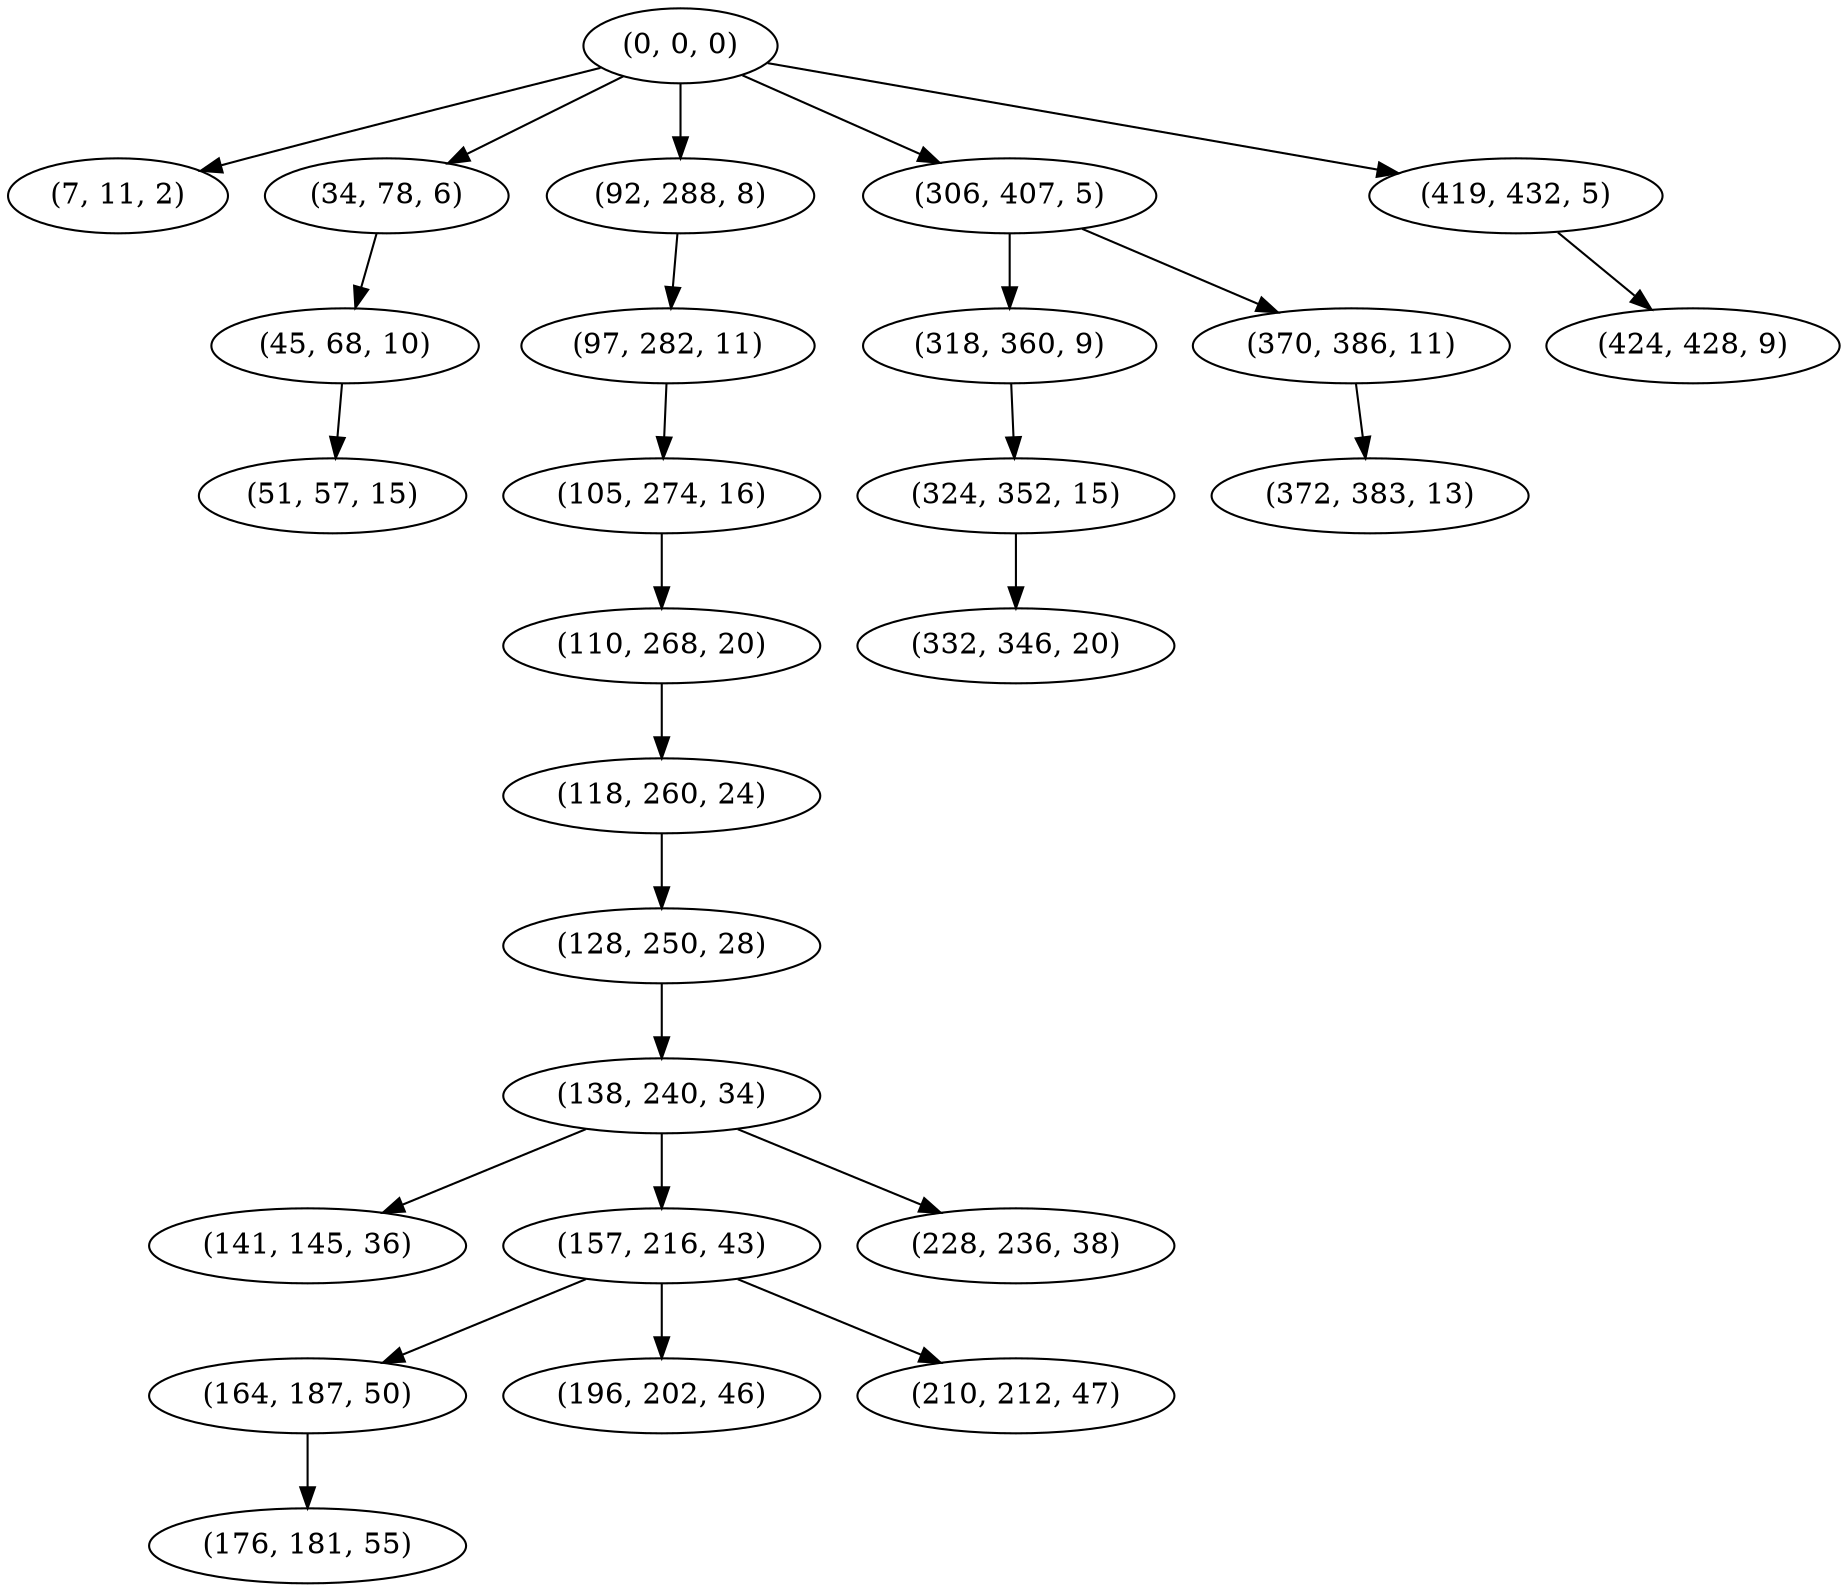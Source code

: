 digraph tree {
    "(0, 0, 0)";
    "(7, 11, 2)";
    "(34, 78, 6)";
    "(45, 68, 10)";
    "(51, 57, 15)";
    "(92, 288, 8)";
    "(97, 282, 11)";
    "(105, 274, 16)";
    "(110, 268, 20)";
    "(118, 260, 24)";
    "(128, 250, 28)";
    "(138, 240, 34)";
    "(141, 145, 36)";
    "(157, 216, 43)";
    "(164, 187, 50)";
    "(176, 181, 55)";
    "(196, 202, 46)";
    "(210, 212, 47)";
    "(228, 236, 38)";
    "(306, 407, 5)";
    "(318, 360, 9)";
    "(324, 352, 15)";
    "(332, 346, 20)";
    "(370, 386, 11)";
    "(372, 383, 13)";
    "(419, 432, 5)";
    "(424, 428, 9)";
    "(0, 0, 0)" -> "(7, 11, 2)";
    "(0, 0, 0)" -> "(34, 78, 6)";
    "(0, 0, 0)" -> "(92, 288, 8)";
    "(0, 0, 0)" -> "(306, 407, 5)";
    "(0, 0, 0)" -> "(419, 432, 5)";
    "(34, 78, 6)" -> "(45, 68, 10)";
    "(45, 68, 10)" -> "(51, 57, 15)";
    "(92, 288, 8)" -> "(97, 282, 11)";
    "(97, 282, 11)" -> "(105, 274, 16)";
    "(105, 274, 16)" -> "(110, 268, 20)";
    "(110, 268, 20)" -> "(118, 260, 24)";
    "(118, 260, 24)" -> "(128, 250, 28)";
    "(128, 250, 28)" -> "(138, 240, 34)";
    "(138, 240, 34)" -> "(141, 145, 36)";
    "(138, 240, 34)" -> "(157, 216, 43)";
    "(138, 240, 34)" -> "(228, 236, 38)";
    "(157, 216, 43)" -> "(164, 187, 50)";
    "(157, 216, 43)" -> "(196, 202, 46)";
    "(157, 216, 43)" -> "(210, 212, 47)";
    "(164, 187, 50)" -> "(176, 181, 55)";
    "(306, 407, 5)" -> "(318, 360, 9)";
    "(306, 407, 5)" -> "(370, 386, 11)";
    "(318, 360, 9)" -> "(324, 352, 15)";
    "(324, 352, 15)" -> "(332, 346, 20)";
    "(370, 386, 11)" -> "(372, 383, 13)";
    "(419, 432, 5)" -> "(424, 428, 9)";
}
